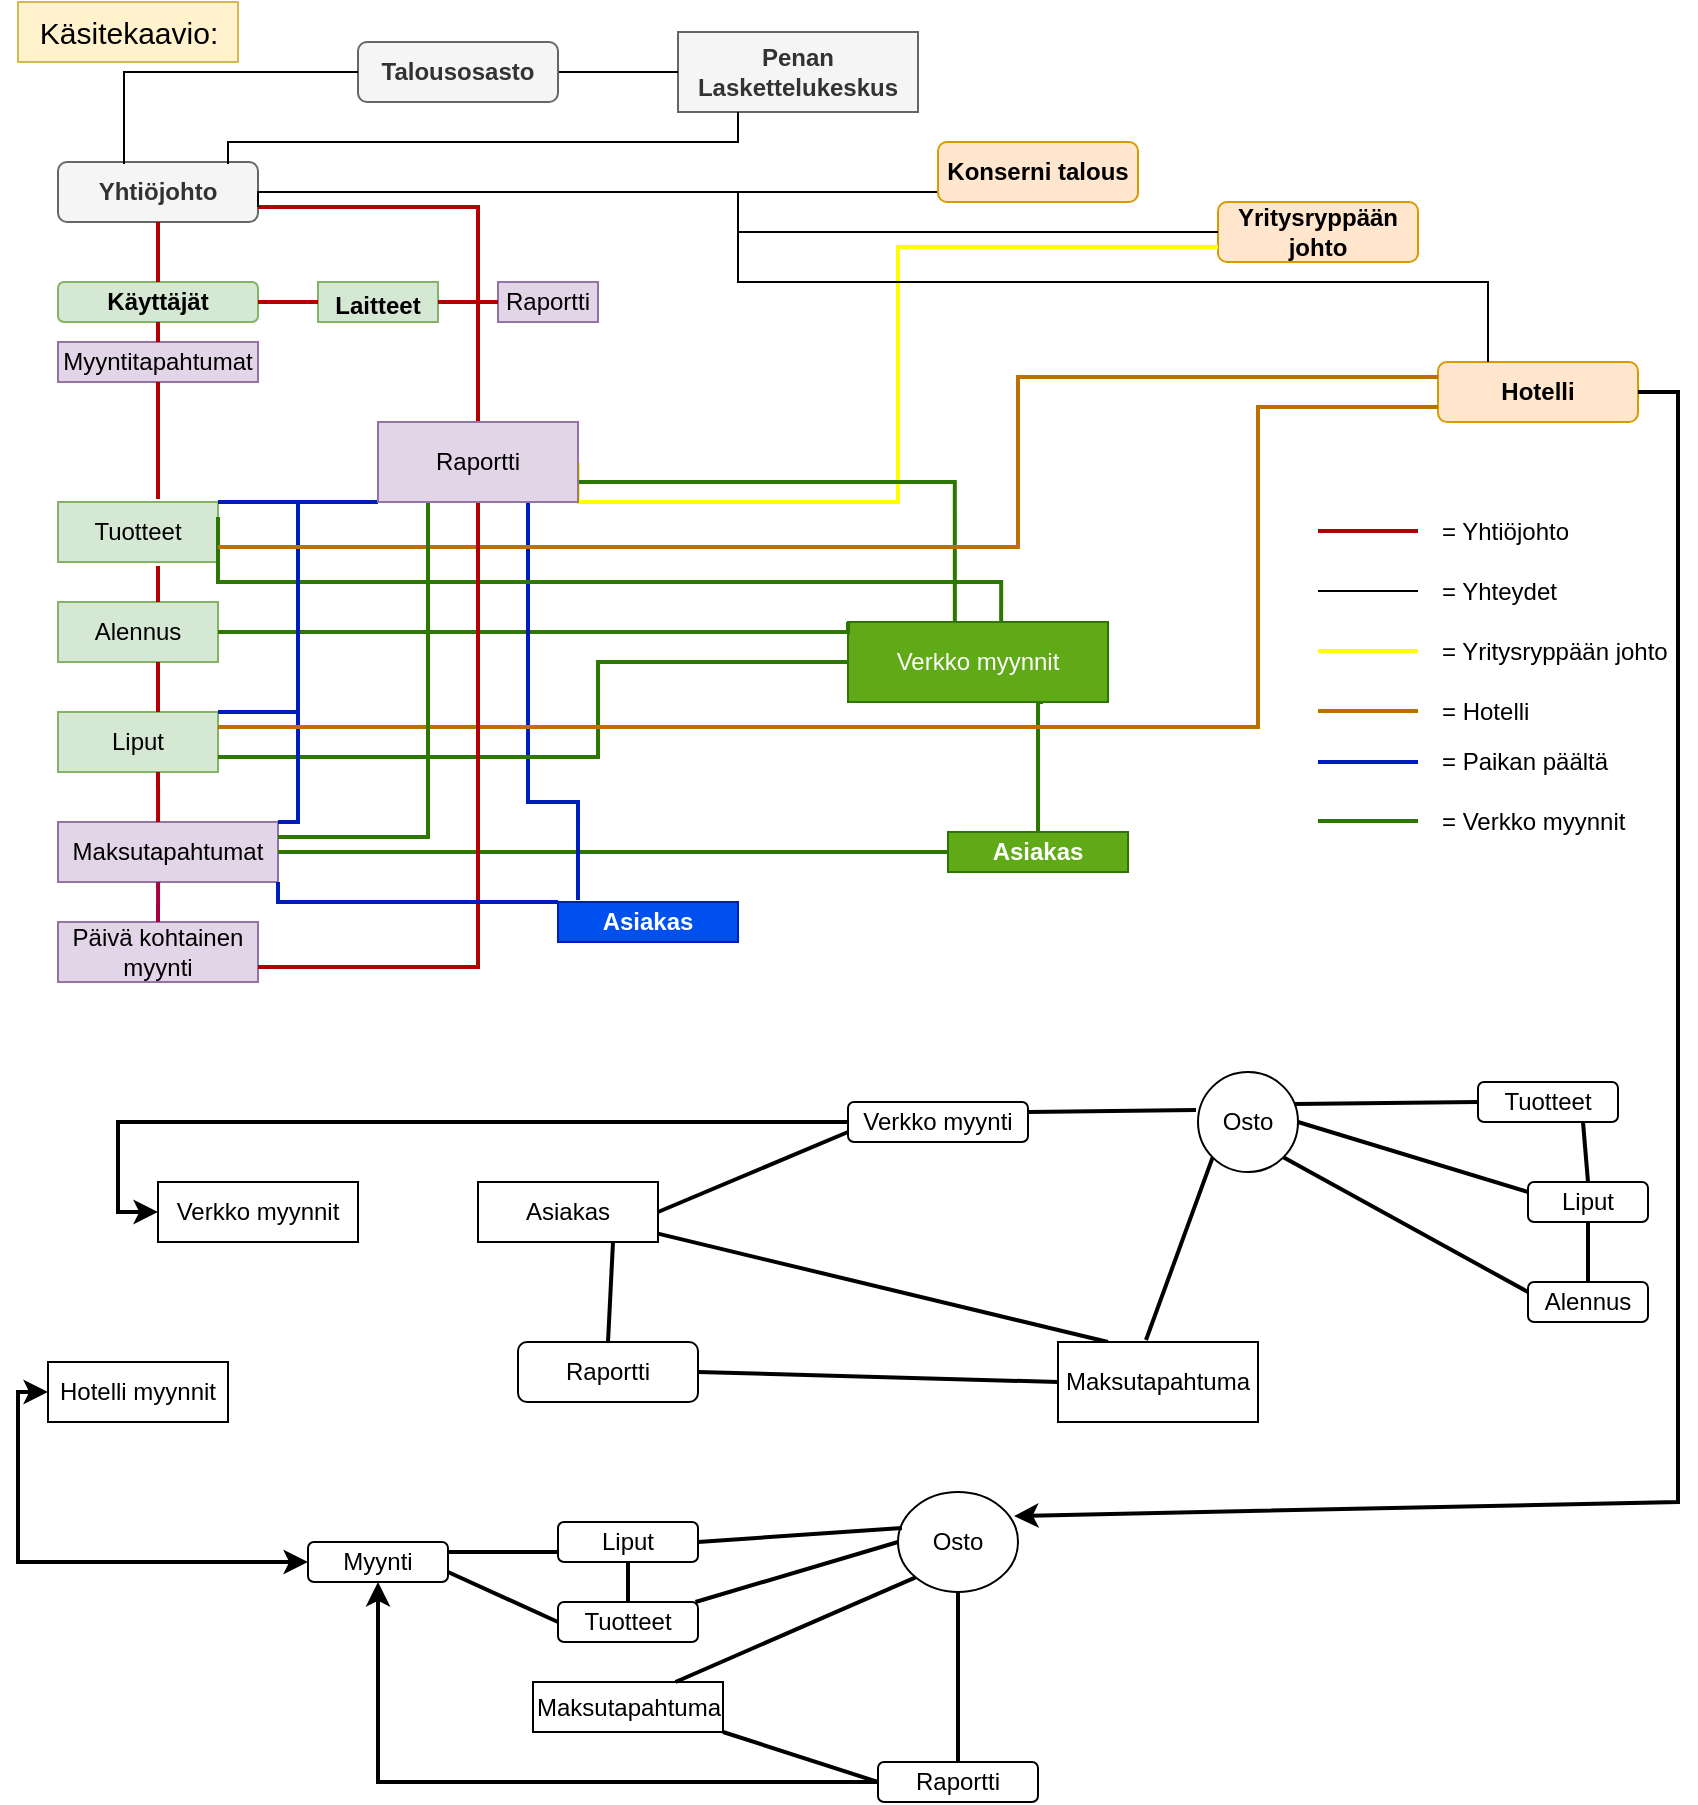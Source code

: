 <mxfile version="20.2.8" type="github">
  <diagram id="o_9UratccnNTIB895HP3" name="Page-1">
    <mxGraphModel dx="1422" dy="794" grid="1" gridSize="10" guides="1" tooltips="1" connect="1" arrows="1" fold="1" page="1" pageScale="1" pageWidth="850" pageHeight="1100" math="0" shadow="0">
      <root>
        <mxCell id="0" />
        <mxCell id="1" parent="0" />
        <mxCell id="fh2ef5qrdviW-wOhZryx-2" value="&lt;font style=&quot;vertical-align: inherit;&quot;&gt;&lt;font style=&quot;vertical-align: inherit;&quot;&gt;&lt;b&gt;Penan Laskettelukeskus&lt;/b&gt;&lt;/font&gt;&lt;/font&gt;" style="rounded=0;whiteSpace=wrap;html=1;fillColor=#f5f5f5;fontColor=#333333;strokeColor=#666666;" parent="1" vertex="1">
          <mxGeometry x="340" y="25" width="120" height="40" as="geometry" />
        </mxCell>
        <mxCell id="S78EF-QxsGxpRMr5xyI0-3" style="edgeStyle=orthogonalEdgeStyle;rounded=0;orthogonalLoop=1;jettySize=auto;html=1;exitX=1;exitY=0.5;exitDx=0;exitDy=0;entryX=0;entryY=0.75;entryDx=0;entryDy=0;strokeColor=default;strokeWidth=1;endArrow=none;endFill=0;" edge="1" parent="1" source="fh2ef5qrdviW-wOhZryx-3" target="fh2ef5qrdviW-wOhZryx-5">
          <mxGeometry relative="1" as="geometry">
            <Array as="points">
              <mxPoint x="470" y="105" />
            </Array>
          </mxGeometry>
        </mxCell>
        <mxCell id="fh2ef5qrdviW-wOhZryx-3" value="&lt;font style=&quot;vertical-align: inherit;&quot;&gt;&lt;font style=&quot;vertical-align: inherit;&quot;&gt;&lt;b&gt;Yhtiöjohto&lt;/b&gt;&lt;/font&gt;&lt;/font&gt;" style="rounded=1;whiteSpace=wrap;html=1;fillColor=#f5f5f5;strokeColor=#666666;fontColor=#333333;" parent="1" vertex="1">
          <mxGeometry x="30" y="90" width="100" height="30" as="geometry" />
        </mxCell>
        <mxCell id="S78EF-QxsGxpRMr5xyI0-2" style="edgeStyle=orthogonalEdgeStyle;rounded=0;orthogonalLoop=1;jettySize=auto;html=1;exitX=1;exitY=0.5;exitDx=0;exitDy=0;entryX=0;entryY=0.5;entryDx=0;entryDy=0;strokeColor=default;endArrow=none;endFill=0;strokeWidth=1;" edge="1" parent="1" source="fh2ef5qrdviW-wOhZryx-4" target="fh2ef5qrdviW-wOhZryx-2">
          <mxGeometry relative="1" as="geometry" />
        </mxCell>
        <mxCell id="fh2ef5qrdviW-wOhZryx-4" value="&lt;font style=&quot;vertical-align: inherit;&quot;&gt;&lt;font style=&quot;vertical-align: inherit;&quot;&gt;&lt;b&gt;Talousosasto&lt;/b&gt;&lt;/font&gt;&lt;/font&gt;" style="rounded=1;whiteSpace=wrap;html=1;fillColor=#f5f5f5;strokeColor=#666666;fontColor=#333333;" parent="1" vertex="1">
          <mxGeometry x="180" y="30" width="100" height="30" as="geometry" />
        </mxCell>
        <mxCell id="fh2ef5qrdviW-wOhZryx-5" value="&lt;b&gt;Konserni talous&lt;/b&gt;" style="rounded=1;whiteSpace=wrap;html=1;fillColor=#ffe6cc;strokeColor=#d79b00;" parent="1" vertex="1">
          <mxGeometry x="470" y="80" width="100" height="30" as="geometry" />
        </mxCell>
        <mxCell id="wKo-8l9Y7tnVMGqr3Hxs-7" value="Liput" style="rounded=0;whiteSpace=wrap;html=1;fillColor=#d5e8d4;strokeColor=#82b366;" parent="1" vertex="1">
          <mxGeometry x="30" y="365" width="80" height="30" as="geometry" />
        </mxCell>
        <mxCell id="wKo-8l9Y7tnVMGqr3Hxs-18" value="&lt;b&gt;Asiakas&lt;/b&gt;" style="rounded=0;whiteSpace=wrap;html=1;fillColor=#0050ef;strokeColor=#001DBC;fontColor=#ffffff;" parent="1" vertex="1">
          <mxGeometry x="280" y="460" width="90" height="20" as="geometry" />
        </mxCell>
        <mxCell id="wKo-8l9Y7tnVMGqr3Hxs-21" value="&lt;b style=&quot;background-color: initial;&quot;&gt;&lt;font style=&quot;vertical-align: inherit;&quot;&gt;&lt;font style=&quot;vertical-align: inherit;&quot;&gt;Yritysryppään johto&lt;/font&gt;&lt;/font&gt;&lt;/b&gt;" style="rounded=1;whiteSpace=wrap;html=1;fillColor=#ffe6cc;strokeColor=#d79b00;" parent="1" vertex="1">
          <mxGeometry x="610" y="110" width="100" height="30" as="geometry" />
        </mxCell>
        <mxCell id="wKo-8l9Y7tnVMGqr3Hxs-22" value="&lt;font style=&quot;vertical-align: inherit;&quot;&gt;&lt;font style=&quot;vertical-align: inherit;&quot;&gt;&lt;font style=&quot;vertical-align: inherit;&quot;&gt;&lt;font style=&quot;vertical-align: inherit;&quot;&gt;&lt;b&gt;Hotelli&lt;/b&gt;&lt;/font&gt;&lt;/font&gt;&lt;/font&gt;&lt;/font&gt;" style="rounded=1;whiteSpace=wrap;html=1;fillColor=#ffe6cc;strokeColor=#d79b00;" parent="1" vertex="1">
          <mxGeometry x="720" y="190" width="100" height="30" as="geometry" />
        </mxCell>
        <mxCell id="wKo-8l9Y7tnVMGqr3Hxs-23" value="&lt;font style=&quot;vertical-align: inherit; font-size: 15px;&quot;&gt;&lt;font style=&quot;vertical-align: inherit; font-size: 15px;&quot;&gt;&lt;font style=&quot;vertical-align: inherit; font-size: 15px;&quot;&gt;&lt;font style=&quot;vertical-align: inherit; font-size: 15px;&quot;&gt;Käsitekaavio:&lt;/font&gt;&lt;/font&gt;&lt;/font&gt;&lt;/font&gt;" style="text;html=1;align=center;verticalAlign=middle;resizable=0;points=[];autosize=1;strokeColor=#d6b656;fillColor=#fff2cc;" parent="1" vertex="1">
          <mxGeometry x="10" y="10" width="110" height="30" as="geometry" />
        </mxCell>
        <mxCell id="wKo-8l9Y7tnVMGqr3Hxs-31" value="&lt;b&gt;&lt;font style=&quot;font-size: 12px;&quot;&gt;Laitteet&lt;/font&gt;&lt;/b&gt;" style="rounded=0;whiteSpace=wrap;html=1;fontSize=15;fillColor=#d5e8d4;strokeColor=#82b366;" parent="1" vertex="1">
          <mxGeometry x="160" y="150" width="60" height="20" as="geometry" />
        </mxCell>
        <mxCell id="wKo-8l9Y7tnVMGqr3Hxs-57" style="edgeStyle=orthogonalEdgeStyle;rounded=0;orthogonalLoop=1;jettySize=auto;html=1;exitX=0.5;exitY=1;exitDx=0;exitDy=0;fontSize=12;" parent="1" edge="1">
          <mxGeometry relative="1" as="geometry">
            <mxPoint x="55" y="190" as="sourcePoint" />
            <mxPoint x="55" y="190" as="targetPoint" />
          </mxGeometry>
        </mxCell>
        <mxCell id="wKo-8l9Y7tnVMGqr3Hxs-63" value="&lt;b&gt;Käyttäjät&lt;/b&gt;" style="rounded=1;whiteSpace=wrap;html=1;fontSize=12;fillColor=#d5e8d4;strokeColor=#82b366;" parent="1" vertex="1">
          <mxGeometry x="30" y="150" width="100" height="20" as="geometry" />
        </mxCell>
        <mxCell id="wKo-8l9Y7tnVMGqr3Hxs-68" value="Myyntitapahtumat" style="rounded=0;whiteSpace=wrap;html=1;fontSize=12;fillColor=#e1d5e7;strokeColor=#9673a6;" parent="1" vertex="1">
          <mxGeometry x="30" y="180" width="100" height="20" as="geometry" />
        </mxCell>
        <mxCell id="S78EF-QxsGxpRMr5xyI0-6" style="edgeStyle=orthogonalEdgeStyle;rounded=0;orthogonalLoop=1;jettySize=auto;html=1;exitX=0.75;exitY=1;exitDx=0;exitDy=0;entryX=0.5;entryY=0;entryDx=0;entryDy=0;strokeColor=#2D7600;strokeWidth=2;endArrow=none;endFill=0;fillColor=#60a917;" edge="1" parent="1" source="wKo-8l9Y7tnVMGqr3Hxs-69" target="PhigeSH-98zZ38pXDgSj-61">
          <mxGeometry relative="1" as="geometry">
            <Array as="points">
              <mxPoint x="520" y="360" />
            </Array>
          </mxGeometry>
        </mxCell>
        <mxCell id="wKo-8l9Y7tnVMGqr3Hxs-69" value="&lt;font color=&quot;#ffffff&quot;&gt;Verkko myynnit&lt;/font&gt;" style="rounded=0;whiteSpace=wrap;html=1;fontSize=12;fillColor=#60a917;fontColor=#ffffff;strokeColor=#2D7600;" parent="1" vertex="1">
          <mxGeometry x="425" y="320" width="130" height="40" as="geometry" />
        </mxCell>
        <mxCell id="wKo-8l9Y7tnVMGqr3Hxs-70" value="Alennus" style="rounded=0;whiteSpace=wrap;html=1;fontSize=12;fillColor=#d5e8d4;strokeColor=#82b366;" parent="1" vertex="1">
          <mxGeometry x="30" y="310" width="80" height="30" as="geometry" />
        </mxCell>
        <mxCell id="wKo-8l9Y7tnVMGqr3Hxs-71" value="Tuotteet" style="rounded=0;whiteSpace=wrap;html=1;fontSize=12;fillColor=#d5e8d4;strokeColor=#82b366;" parent="1" vertex="1">
          <mxGeometry x="30" y="260" width="80" height="30" as="geometry" />
        </mxCell>
        <mxCell id="PhigeSH-98zZ38pXDgSj-7" value="Raportti" style="rounded=0;whiteSpace=wrap;html=1;fillColor=#e1d5e7;strokeColor=#9673a6;" parent="1" vertex="1">
          <mxGeometry x="250" y="150" width="50" height="20" as="geometry" />
        </mxCell>
        <mxCell id="PhigeSH-98zZ38pXDgSj-9" value="Maksutapahtumat" style="rounded=0;whiteSpace=wrap;html=1;fillColor=#e1d5e7;strokeColor=#9673a6;" parent="1" vertex="1">
          <mxGeometry x="30" y="420" width="110" height="30" as="geometry" />
        </mxCell>
        <mxCell id="PhigeSH-98zZ38pXDgSj-16" value="Päivä kohtainen myynti" style="rounded=0;whiteSpace=wrap;html=1;fillColor=#e1d5e7;strokeColor=#9673a6;" parent="1" vertex="1">
          <mxGeometry x="30" y="470" width="100" height="30" as="geometry" />
        </mxCell>
        <mxCell id="PhigeSH-98zZ38pXDgSj-22" value="" style="endArrow=none;html=1;rounded=0;entryX=0;entryY=0.5;entryDx=0;entryDy=0;exitX=1;exitY=0.5;exitDx=0;exitDy=0;fillColor=#e51400;strokeColor=#B20000;strokeWidth=2;" parent="1" source="wKo-8l9Y7tnVMGqr3Hxs-63" target="wKo-8l9Y7tnVMGqr3Hxs-31" edge="1">
          <mxGeometry width="50" height="50" relative="1" as="geometry">
            <mxPoint x="130" y="160" as="sourcePoint" />
            <mxPoint x="180" y="110" as="targetPoint" />
          </mxGeometry>
        </mxCell>
        <mxCell id="PhigeSH-98zZ38pXDgSj-24" value="" style="endArrow=none;html=1;rounded=0;entryX=0;entryY=0.5;entryDx=0;entryDy=0;exitX=1;exitY=0.5;exitDx=0;exitDy=0;fillColor=#e51400;strokeColor=#B20000;strokeWidth=2;" parent="1" source="wKo-8l9Y7tnVMGqr3Hxs-31" target="PhigeSH-98zZ38pXDgSj-7" edge="1">
          <mxGeometry width="50" height="50" relative="1" as="geometry">
            <mxPoint x="210" y="160" as="sourcePoint" />
            <mxPoint x="260" y="110" as="targetPoint" />
          </mxGeometry>
        </mxCell>
        <mxCell id="PhigeSH-98zZ38pXDgSj-26" value="" style="endArrow=none;html=1;rounded=0;exitX=0.5;exitY=0;exitDx=0;exitDy=0;entryX=0.5;entryY=1;entryDx=0;entryDy=0;fillColor=#e51400;strokeColor=#B20000;strokeWidth=2;" parent="1" source="wKo-8l9Y7tnVMGqr3Hxs-68" target="wKo-8l9Y7tnVMGqr3Hxs-63" edge="1">
          <mxGeometry width="50" height="50" relative="1" as="geometry">
            <mxPoint x="30" y="220" as="sourcePoint" />
            <mxPoint x="80" y="170" as="targetPoint" />
          </mxGeometry>
        </mxCell>
        <mxCell id="PhigeSH-98zZ38pXDgSj-27" value="" style="endArrow=none;html=1;rounded=0;entryX=0.5;entryY=1;entryDx=0;entryDy=0;exitX=0.625;exitY=-0.05;exitDx=0;exitDy=0;exitPerimeter=0;fillColor=#e51400;strokeColor=#B20000;strokeWidth=2;" parent="1" source="wKo-8l9Y7tnVMGqr3Hxs-71" target="wKo-8l9Y7tnVMGqr3Hxs-68" edge="1">
          <mxGeometry width="50" height="50" relative="1" as="geometry">
            <mxPoint x="80" y="240" as="sourcePoint" />
            <mxPoint x="80" y="210" as="targetPoint" />
          </mxGeometry>
        </mxCell>
        <mxCell id="PhigeSH-98zZ38pXDgSj-34" value="" style="endArrow=none;html=1;rounded=0;exitX=0.625;exitY=0;exitDx=0;exitDy=0;exitPerimeter=0;fillColor=#e51400;strokeColor=#B20000;entryX=0.625;entryY=1.067;entryDx=0;entryDy=0;entryPerimeter=0;strokeWidth=2;" parent="1" source="wKo-8l9Y7tnVMGqr3Hxs-70" target="wKo-8l9Y7tnVMGqr3Hxs-71" edge="1">
          <mxGeometry width="50" height="50" relative="1" as="geometry">
            <mxPoint x="30" y="290" as="sourcePoint" />
            <mxPoint x="80" y="240" as="targetPoint" />
          </mxGeometry>
        </mxCell>
        <mxCell id="PhigeSH-98zZ38pXDgSj-37" value="" style="endArrow=none;html=1;rounded=0;entryX=0.625;entryY=1;entryDx=0;entryDy=0;entryPerimeter=0;exitX=0.625;exitY=0;exitDx=0;exitDy=0;exitPerimeter=0;fillColor=#e51400;strokeColor=#B20000;strokeWidth=2;" parent="1" source="wKo-8l9Y7tnVMGqr3Hxs-7" target="wKo-8l9Y7tnVMGqr3Hxs-70" edge="1">
          <mxGeometry width="50" height="50" relative="1" as="geometry">
            <mxPoint x="80" y="320" as="sourcePoint" />
            <mxPoint x="80" y="280" as="targetPoint" />
          </mxGeometry>
        </mxCell>
        <mxCell id="PhigeSH-98zZ38pXDgSj-40" value="" style="endArrow=none;html=1;rounded=0;entryX=0.625;entryY=1;entryDx=0;entryDy=0;entryPerimeter=0;exitX=0.455;exitY=0;exitDx=0;exitDy=0;exitPerimeter=0;fillColor=#e51400;strokeColor=#B20000;strokeWidth=2;" parent="1" source="PhigeSH-98zZ38pXDgSj-9" target="wKo-8l9Y7tnVMGqr3Hxs-7" edge="1">
          <mxGeometry width="50" height="50" relative="1" as="geometry">
            <mxPoint x="80" y="410" as="sourcePoint" />
            <mxPoint x="120" y="340" as="targetPoint" />
          </mxGeometry>
        </mxCell>
        <mxCell id="PhigeSH-98zZ38pXDgSj-42" value="" style="endArrow=none;html=1;rounded=0;exitX=0;exitY=1;exitDx=0;exitDy=0;entryX=1;entryY=0;entryDx=0;entryDy=0;fillColor=#0050ef;strokeColor=#001DBC;strokeWidth=2;entryPerimeter=0;edgeStyle=orthogonalEdgeStyle;" parent="1" source="PhigeSH-98zZ38pXDgSj-8" target="wKo-8l9Y7tnVMGqr3Hxs-71" edge="1">
          <mxGeometry width="50" height="50" relative="1" as="geometry">
            <mxPoint x="60" y="280" as="sourcePoint" />
            <mxPoint x="110" y="230" as="targetPoint" />
            <Array as="points">
              <mxPoint x="130" y="260" />
              <mxPoint x="130" y="260" />
            </Array>
          </mxGeometry>
        </mxCell>
        <mxCell id="PhigeSH-98zZ38pXDgSj-44" value="" style="endArrow=none;html=1;rounded=0;exitX=1;exitY=0;exitDx=0;exitDy=0;entryX=0;entryY=1;entryDx=0;entryDy=0;fillColor=#0050ef;strokeColor=#001DBC;strokeWidth=2;edgeStyle=orthogonalEdgeStyle;" parent="1" source="wKo-8l9Y7tnVMGqr3Hxs-7" target="PhigeSH-98zZ38pXDgSj-8" edge="1">
          <mxGeometry width="50" height="50" relative="1" as="geometry">
            <mxPoint x="110" y="300" as="sourcePoint" />
            <mxPoint x="160" y="250" as="targetPoint" />
            <Array as="points">
              <mxPoint x="150" y="365" />
              <mxPoint x="150" y="260" />
            </Array>
          </mxGeometry>
        </mxCell>
        <mxCell id="PhigeSH-98zZ38pXDgSj-47" value="" style="endArrow=none;html=1;rounded=0;exitX=0.85;exitY=0.033;exitDx=0;exitDy=0;exitPerimeter=0;edgeStyle=orthogonalEdgeStyle;entryX=0.25;entryY=1;entryDx=0;entryDy=0;" parent="1" source="fh2ef5qrdviW-wOhZryx-3" target="fh2ef5qrdviW-wOhZryx-2" edge="1">
          <mxGeometry width="50" height="50" relative="1" as="geometry">
            <mxPoint x="100" y="80" as="sourcePoint" />
            <mxPoint x="320" y="30" as="targetPoint" />
            <Array as="points">
              <mxPoint x="115" y="80" />
              <mxPoint x="370" y="80" />
            </Array>
          </mxGeometry>
        </mxCell>
        <mxCell id="PhigeSH-98zZ38pXDgSj-49" value="" style="endArrow=none;html=1;rounded=0;exitX=0.33;exitY=0.033;exitDx=0;exitDy=0;entryX=0;entryY=0.5;entryDx=0;entryDy=0;exitPerimeter=0;edgeStyle=orthogonalEdgeStyle;" parent="1" source="fh2ef5qrdviW-wOhZryx-3" target="fh2ef5qrdviW-wOhZryx-4" edge="1">
          <mxGeometry width="50" height="50" relative="1" as="geometry">
            <mxPoint x="150" y="140" as="sourcePoint" />
            <mxPoint x="200" y="90" as="targetPoint" />
          </mxGeometry>
        </mxCell>
        <mxCell id="PhigeSH-98zZ38pXDgSj-50" value="" style="endArrow=none;html=1;rounded=0;exitX=0.5;exitY=0;exitDx=0;exitDy=0;entryX=0.5;entryY=1;entryDx=0;entryDy=0;fillColor=#e51400;strokeColor=#B20000;strokeWidth=2;" parent="1" source="wKo-8l9Y7tnVMGqr3Hxs-63" target="fh2ef5qrdviW-wOhZryx-3" edge="1">
          <mxGeometry width="50" height="50" relative="1" as="geometry">
            <mxPoint x="30" y="160" as="sourcePoint" />
            <mxPoint x="80" y="110" as="targetPoint" />
          </mxGeometry>
        </mxCell>
        <mxCell id="PhigeSH-98zZ38pXDgSj-51" value="" style="endArrow=none;html=1;rounded=0;exitX=1;exitY=0.5;exitDx=0;exitDy=0;entryX=0;entryY=0.5;entryDx=0;entryDy=0;fillColor=#60a917;strokeColor=#2D7600;strokeWidth=2;edgeStyle=orthogonalEdgeStyle;" parent="1" source="PhigeSH-98zZ38pXDgSj-9" target="PhigeSH-98zZ38pXDgSj-61" edge="1">
          <mxGeometry width="50" height="50" relative="1" as="geometry">
            <mxPoint x="360" y="350" as="sourcePoint" />
            <mxPoint x="370" y="310" as="targetPoint" />
          </mxGeometry>
        </mxCell>
        <mxCell id="PhigeSH-98zZ38pXDgSj-52" value="" style="endArrow=none;html=1;rounded=0;exitX=1;exitY=0.5;exitDx=0;exitDy=0;entryX=0;entryY=0;entryDx=0;entryDy=0;fillColor=#60a917;strokeColor=#2D7600;strokeWidth=2;edgeStyle=orthogonalEdgeStyle;" parent="1" source="wKo-8l9Y7tnVMGqr3Hxs-70" target="wKo-8l9Y7tnVMGqr3Hxs-69" edge="1">
          <mxGeometry width="50" height="50" relative="1" as="geometry">
            <mxPoint x="370" y="360" as="sourcePoint" />
            <mxPoint x="420" y="310" as="targetPoint" />
            <Array as="points">
              <mxPoint x="425" y="325" />
            </Array>
          </mxGeometry>
        </mxCell>
        <mxCell id="PhigeSH-98zZ38pXDgSj-54" value="" style="endArrow=none;html=1;rounded=0;entryX=0.111;entryY=-0.05;entryDx=0;entryDy=0;exitX=0.75;exitY=1;exitDx=0;exitDy=0;fillColor=#0050ef;strokeColor=#001DBC;strokeWidth=2;entryPerimeter=0;edgeStyle=orthogonalEdgeStyle;" parent="1" source="PhigeSH-98zZ38pXDgSj-8" target="wKo-8l9Y7tnVMGqr3Hxs-18" edge="1">
          <mxGeometry width="50" height="50" relative="1" as="geometry">
            <mxPoint x="220" y="280" as="sourcePoint" />
            <mxPoint x="410" y="360" as="targetPoint" />
            <Array as="points">
              <mxPoint x="265" y="410" />
              <mxPoint x="290" y="410" />
            </Array>
          </mxGeometry>
        </mxCell>
        <mxCell id="PhigeSH-98zZ38pXDgSj-56" value="" style="endArrow=none;html=1;rounded=0;entryX=0.589;entryY=0;entryDx=0;entryDy=0;entryPerimeter=0;fillColor=#60a917;strokeColor=#2D7600;strokeWidth=2;startArrow=none;exitX=1;exitY=0.25;exitDx=0;exitDy=0;edgeStyle=orthogonalEdgeStyle;" parent="1" source="wKo-8l9Y7tnVMGqr3Hxs-71" target="wKo-8l9Y7tnVMGqr3Hxs-69" edge="1">
          <mxGeometry width="50" height="50" relative="1" as="geometry">
            <mxPoint x="290" y="200" as="sourcePoint" />
            <mxPoint x="430" y="310" as="targetPoint" />
            <Array as="points">
              <mxPoint x="110" y="300" />
              <mxPoint x="502" y="300" />
            </Array>
          </mxGeometry>
        </mxCell>
        <mxCell id="PhigeSH-98zZ38pXDgSj-57" value="" style="endArrow=none;html=1;rounded=0;exitX=1;exitY=0.75;exitDx=0;exitDy=0;entryX=0;entryY=0.5;entryDx=0;entryDy=0;fillColor=#60a917;strokeColor=#2D7600;strokeWidth=2;edgeStyle=orthogonalEdgeStyle;" parent="1" source="wKo-8l9Y7tnVMGqr3Hxs-7" target="wKo-8l9Y7tnVMGqr3Hxs-69" edge="1">
          <mxGeometry width="50" height="50" relative="1" as="geometry">
            <mxPoint x="360" y="360" as="sourcePoint" />
            <mxPoint x="410" y="310" as="targetPoint" />
            <Array as="points">
              <mxPoint x="300" y="388" />
              <mxPoint x="300" y="340" />
            </Array>
          </mxGeometry>
        </mxCell>
        <mxCell id="PhigeSH-98zZ38pXDgSj-58" value="" style="endArrow=none;html=1;rounded=0;exitX=1;exitY=0;exitDx=0;exitDy=0;entryX=0;entryY=1;entryDx=0;entryDy=0;fillColor=#0050ef;strokeColor=#001DBC;strokeWidth=2;edgeStyle=orthogonalEdgeStyle;" parent="1" source="PhigeSH-98zZ38pXDgSj-9" target="PhigeSH-98zZ38pXDgSj-8" edge="1">
          <mxGeometry width="50" height="50" relative="1" as="geometry">
            <mxPoint x="130" y="320" as="sourcePoint" />
            <mxPoint x="180" y="280" as="targetPoint" />
            <Array as="points">
              <mxPoint x="150" y="420" />
              <mxPoint x="150" y="260" />
            </Array>
          </mxGeometry>
        </mxCell>
        <mxCell id="PhigeSH-98zZ38pXDgSj-59" value="" style="endArrow=none;html=1;rounded=0;exitX=0.5;exitY=0;exitDx=0;exitDy=0;fillColor=#e51400;strokeColor=#B20000;strokeWidth=2;edgeStyle=orthogonalEdgeStyle;entryX=1;entryY=0.75;entryDx=0;entryDy=0;" parent="1" source="PhigeSH-98zZ38pXDgSj-8" target="fh2ef5qrdviW-wOhZryx-3" edge="1">
          <mxGeometry width="50" height="50" relative="1" as="geometry">
            <mxPoint x="240" y="160" as="sourcePoint" />
            <mxPoint x="240" y="190" as="targetPoint" />
          </mxGeometry>
        </mxCell>
        <mxCell id="PhigeSH-98zZ38pXDgSj-60" value="" style="endArrow=none;html=1;rounded=0;exitX=1;exitY=0.5;exitDx=0;exitDy=0;entryX=0;entryY=0.75;entryDx=0;entryDy=0;fillColor=#ffff88;strokeColor=#FFFF00;strokeWidth=2;edgeStyle=orthogonalEdgeStyle;" parent="1" source="PhigeSH-98zZ38pXDgSj-8" target="wKo-8l9Y7tnVMGqr3Hxs-21" edge="1">
          <mxGeometry width="50" height="50" relative="1" as="geometry">
            <mxPoint x="590" y="170" as="sourcePoint" />
            <mxPoint x="640" y="120" as="targetPoint" />
            <Array as="points">
              <mxPoint x="290" y="260" />
              <mxPoint x="450" y="260" />
              <mxPoint x="450" y="133" />
            </Array>
          </mxGeometry>
        </mxCell>
        <mxCell id="PhigeSH-98zZ38pXDgSj-61" value="&lt;b&gt;Asiakas&lt;/b&gt;" style="rounded=0;whiteSpace=wrap;html=1;fillColor=#60a917;fontColor=#ffffff;strokeColor=#2D7600;" parent="1" vertex="1">
          <mxGeometry x="475" y="425" width="90" height="20" as="geometry" />
        </mxCell>
        <mxCell id="PhigeSH-98zZ38pXDgSj-62" value="" style="endArrow=none;html=1;rounded=0;exitX=1;exitY=0.75;exitDx=0;exitDy=0;entryX=0.411;entryY=0;entryDx=0;entryDy=0;entryPerimeter=0;fillColor=#60a917;strokeColor=#2D7600;strokeWidth=2;edgeStyle=orthogonalEdgeStyle;" parent="1" source="PhigeSH-98zZ38pXDgSj-8" target="wKo-8l9Y7tnVMGqr3Hxs-69" edge="1">
          <mxGeometry width="50" height="50" relative="1" as="geometry">
            <mxPoint x="370" y="360" as="sourcePoint" />
            <mxPoint x="420" y="310" as="targetPoint" />
          </mxGeometry>
        </mxCell>
        <mxCell id="PhigeSH-98zZ38pXDgSj-63" value="" style="endArrow=none;html=1;rounded=0;entryX=0;entryY=0.75;entryDx=0;entryDy=0;exitX=1;exitY=0.25;exitDx=0;exitDy=0;fillColor=#f0a30a;strokeColor=#BD7000;strokeWidth=2;edgeStyle=orthogonalEdgeStyle;" parent="1" source="wKo-8l9Y7tnVMGqr3Hxs-7" target="wKo-8l9Y7tnVMGqr3Hxs-22" edge="1">
          <mxGeometry width="50" height="50" relative="1" as="geometry">
            <mxPoint x="400" y="290" as="sourcePoint" />
            <mxPoint x="450" y="240" as="targetPoint" />
            <Array as="points">
              <mxPoint x="630" y="373" />
              <mxPoint x="630" y="213" />
            </Array>
          </mxGeometry>
        </mxCell>
        <mxCell id="PhigeSH-98zZ38pXDgSj-64" value="" style="endArrow=none;html=1;rounded=0;entryX=0;entryY=0.25;entryDx=0;entryDy=0;exitX=1;exitY=0.75;exitDx=0;exitDy=0;fillColor=#f0a30a;strokeColor=#BD7000;strokeWidth=2;edgeStyle=orthogonalEdgeStyle;" parent="1" source="wKo-8l9Y7tnVMGqr3Hxs-71" target="wKo-8l9Y7tnVMGqr3Hxs-22" edge="1">
          <mxGeometry width="50" height="50" relative="1" as="geometry">
            <mxPoint x="440" y="240" as="sourcePoint" />
            <mxPoint x="450" y="240" as="targetPoint" />
            <Array as="points">
              <mxPoint x="510" y="283" />
              <mxPoint x="510" y="198" />
            </Array>
          </mxGeometry>
        </mxCell>
        <mxCell id="PhigeSH-98zZ38pXDgSj-67" value="" style="endArrow=none;html=1;rounded=0;exitX=1;exitY=0.5;exitDx=0;exitDy=0;edgeStyle=orthogonalEdgeStyle;" parent="1" source="fh2ef5qrdviW-wOhZryx-3" target="wKo-8l9Y7tnVMGqr3Hxs-21" edge="1">
          <mxGeometry width="50" height="50" relative="1" as="geometry">
            <mxPoint x="590" y="170" as="sourcePoint" />
            <mxPoint x="640" y="120" as="targetPoint" />
          </mxGeometry>
        </mxCell>
        <mxCell id="PhigeSH-98zZ38pXDgSj-68" value="" style="endArrow=none;html=1;rounded=0;exitX=1;exitY=0.75;exitDx=0;exitDy=0;entryX=0.25;entryY=0;entryDx=0;entryDy=0;strokeColor=#000000;edgeStyle=orthogonalEdgeStyle;" parent="1" source="fh2ef5qrdviW-wOhZryx-3" target="wKo-8l9Y7tnVMGqr3Hxs-22" edge="1">
          <mxGeometry width="50" height="50" relative="1" as="geometry">
            <mxPoint x="690" y="240" as="sourcePoint" />
            <mxPoint x="740" y="200" as="targetPoint" />
            <Array as="points">
              <mxPoint x="130" y="105" />
              <mxPoint x="370" y="105" />
              <mxPoint x="370" y="150" />
              <mxPoint x="745" y="150" />
            </Array>
          </mxGeometry>
        </mxCell>
        <mxCell id="PhigeSH-98zZ38pXDgSj-71" value="" style="endArrow=none;html=1;rounded=0;strokeWidth=2;fontColor=#FFFFFF;fillColor=#0050ef;strokeColor=#001DBC;" parent="1" edge="1">
          <mxGeometry width="50" height="50" relative="1" as="geometry">
            <mxPoint x="660" y="390" as="sourcePoint" />
            <mxPoint x="710" y="390" as="targetPoint" />
          </mxGeometry>
        </mxCell>
        <mxCell id="PhigeSH-98zZ38pXDgSj-72" value="&lt;font color=&quot;#000000&quot;&gt;= Paikan päältä&lt;/font&gt;" style="text;html=1;strokeColor=none;fillColor=none;align=left;verticalAlign=middle;whiteSpace=wrap;rounded=0;fontColor=#FFFFFF;" parent="1" vertex="1">
          <mxGeometry x="720" y="375" width="90" height="30" as="geometry" />
        </mxCell>
        <mxCell id="PhigeSH-98zZ38pXDgSj-73" value="" style="endArrow=none;html=1;rounded=0;strokeWidth=2;fontColor=#000000;fillColor=#60a917;strokeColor=#2D7600;" parent="1" edge="1">
          <mxGeometry width="50" height="50" relative="1" as="geometry">
            <mxPoint x="660" y="419.5" as="sourcePoint" />
            <mxPoint x="710" y="419.5" as="targetPoint" />
          </mxGeometry>
        </mxCell>
        <mxCell id="PhigeSH-98zZ38pXDgSj-74" value="= Verkko myynnit" style="text;html=1;strokeColor=none;fillColor=none;align=left;verticalAlign=middle;whiteSpace=wrap;rounded=0;fontColor=#000000;" parent="1" vertex="1">
          <mxGeometry x="720" y="405" width="100" height="30" as="geometry" />
        </mxCell>
        <mxCell id="PhigeSH-98zZ38pXDgSj-75" value="" style="endArrow=none;html=1;rounded=0;strokeWidth=2;fontColor=#000000;fillColor=#e51400;strokeColor=#B20000;" parent="1" edge="1">
          <mxGeometry width="50" height="50" relative="1" as="geometry">
            <mxPoint x="660" y="274.5" as="sourcePoint" />
            <mxPoint x="710" y="274.5" as="targetPoint" />
            <Array as="points">
              <mxPoint x="680" y="274.5" />
            </Array>
          </mxGeometry>
        </mxCell>
        <mxCell id="PhigeSH-98zZ38pXDgSj-76" value="= Yhtiöjohto" style="text;html=1;strokeColor=none;fillColor=none;align=left;verticalAlign=middle;whiteSpace=wrap;rounded=0;fontColor=#000000;" parent="1" vertex="1">
          <mxGeometry x="720" y="260" width="80" height="30" as="geometry" />
        </mxCell>
        <mxCell id="PhigeSH-98zZ38pXDgSj-77" value="" style="endArrow=none;html=1;rounded=0;strokeWidth=2;fontColor=#000000;fillColor=#f0a30a;strokeColor=#BD7000;" parent="1" edge="1">
          <mxGeometry width="50" height="50" relative="1" as="geometry">
            <mxPoint x="660" y="364.5" as="sourcePoint" />
            <mxPoint x="710" y="364.5" as="targetPoint" />
          </mxGeometry>
        </mxCell>
        <mxCell id="PhigeSH-98zZ38pXDgSj-78" value="= Hotelli" style="text;html=1;strokeColor=none;fillColor=none;align=left;verticalAlign=middle;whiteSpace=wrap;rounded=0;fontColor=#000000;" parent="1" vertex="1">
          <mxGeometry x="720" y="350" width="90" height="30" as="geometry" />
        </mxCell>
        <mxCell id="PhigeSH-98zZ38pXDgSj-79" value="" style="endArrow=none;html=1;rounded=0;strokeColor=#A50040;strokeWidth=2;fontColor=#000000;exitX=0.5;exitY=0;exitDx=0;exitDy=0;entryX=0.455;entryY=1;entryDx=0;entryDy=0;entryPerimeter=0;" parent="1" source="PhigeSH-98zZ38pXDgSj-16" target="PhigeSH-98zZ38pXDgSj-9" edge="1">
          <mxGeometry width="50" height="50" relative="1" as="geometry">
            <mxPoint x="30" y="430" as="sourcePoint" />
            <mxPoint x="80" y="380" as="targetPoint" />
          </mxGeometry>
        </mxCell>
        <mxCell id="PhigeSH-98zZ38pXDgSj-82" value="" style="endArrow=none;html=1;rounded=0;strokeColor=#B20000;strokeWidth=2;fontColor=#000000;exitX=1;exitY=0.75;exitDx=0;exitDy=0;fillColor=#e51400;entryX=0.5;entryY=1;entryDx=0;entryDy=0;edgeStyle=orthogonalEdgeStyle;" parent="1" source="PhigeSH-98zZ38pXDgSj-16" target="PhigeSH-98zZ38pXDgSj-8" edge="1">
          <mxGeometry width="50" height="50" relative="1" as="geometry">
            <mxPoint x="160" y="330" as="sourcePoint" />
            <mxPoint x="210" y="280" as="targetPoint" />
          </mxGeometry>
        </mxCell>
        <mxCell id="PhigeSH-98zZ38pXDgSj-84" value="" style="endArrow=none;html=1;rounded=0;strokeColor=#000000;strokeWidth=1;fontColor=#000000;" parent="1" edge="1">
          <mxGeometry width="50" height="50" relative="1" as="geometry">
            <mxPoint x="660" y="304.5" as="sourcePoint" />
            <mxPoint x="710" y="304.5" as="targetPoint" />
            <Array as="points">
              <mxPoint x="690" y="304.5" />
            </Array>
          </mxGeometry>
        </mxCell>
        <mxCell id="PhigeSH-98zZ38pXDgSj-85" value="= Yhteydet" style="text;html=1;strokeColor=none;fillColor=none;align=left;verticalAlign=middle;whiteSpace=wrap;rounded=0;fontColor=#000000;" parent="1" vertex="1">
          <mxGeometry x="720" y="290" width="90" height="30" as="geometry" />
        </mxCell>
        <mxCell id="PhigeSH-98zZ38pXDgSj-88" value="" style="endArrow=none;html=1;rounded=0;strokeColor=#FFFF00;strokeWidth=2;fontColor=#000000;" parent="1" edge="1">
          <mxGeometry width="50" height="50" relative="1" as="geometry">
            <mxPoint x="660" y="334.5" as="sourcePoint" />
            <mxPoint x="710" y="334.5" as="targetPoint" />
            <Array as="points">
              <mxPoint x="680" y="334.5" />
            </Array>
          </mxGeometry>
        </mxCell>
        <mxCell id="PhigeSH-98zZ38pXDgSj-89" value="= Yritysryppään johto" style="text;html=1;strokeColor=none;fillColor=none;align=left;verticalAlign=middle;whiteSpace=wrap;rounded=0;fontColor=#000000;" parent="1" vertex="1">
          <mxGeometry x="720" y="320" width="120" height="30" as="geometry" />
        </mxCell>
        <mxCell id="cxN2-gE-vDgpPjRlspKN-3" value="" style="endArrow=none;html=1;rounded=0;exitX=1;exitY=1;exitDx=0;exitDy=0;strokeWidth=2;fillColor=#0050ef;strokeColor=#001DBC;entryX=0;entryY=0;entryDx=0;entryDy=0;edgeStyle=orthogonalEdgeStyle;" parent="1" source="PhigeSH-98zZ38pXDgSj-9" target="wKo-8l9Y7tnVMGqr3Hxs-18" edge="1">
          <mxGeometry width="50" height="50" relative="1" as="geometry">
            <mxPoint x="160" y="470" as="sourcePoint" />
            <mxPoint x="210" y="420" as="targetPoint" />
            <Array as="points">
              <mxPoint x="140" y="460" />
            </Array>
          </mxGeometry>
        </mxCell>
        <mxCell id="cxN2-gE-vDgpPjRlspKN-4" value="" style="endArrow=none;html=1;rounded=0;strokeWidth=2;exitX=1;exitY=0.25;exitDx=0;exitDy=0;fillColor=#60a917;strokeColor=#2D7600;entryX=0.25;entryY=1;entryDx=0;entryDy=0;edgeStyle=orthogonalEdgeStyle;" parent="1" source="PhigeSH-98zZ38pXDgSj-9" target="PhigeSH-98zZ38pXDgSj-8" edge="1">
          <mxGeometry width="50" height="50" relative="1" as="geometry">
            <mxPoint x="180" y="300" as="sourcePoint" />
            <mxPoint x="200" y="280" as="targetPoint" />
          </mxGeometry>
        </mxCell>
        <mxCell id="PhigeSH-98zZ38pXDgSj-8" value="Raportti" style="rounded=0;whiteSpace=wrap;html=1;fillColor=#e1d5e7;strokeColor=#9673a6;" parent="1" vertex="1">
          <mxGeometry x="190" y="220" width="100" height="40" as="geometry" />
        </mxCell>
        <mxCell id="cxN2-gE-vDgpPjRlspKN-8" value="Tuotteet" style="rounded=1;whiteSpace=wrap;html=1;" parent="1" vertex="1">
          <mxGeometry x="740" y="550" width="70" height="20" as="geometry" />
        </mxCell>
        <mxCell id="cxN2-gE-vDgpPjRlspKN-9" value="Alennus" style="rounded=1;whiteSpace=wrap;html=1;" parent="1" vertex="1">
          <mxGeometry x="765" y="650" width="60" height="20" as="geometry" />
        </mxCell>
        <mxCell id="cxN2-gE-vDgpPjRlspKN-10" value="Liput" style="rounded=1;whiteSpace=wrap;html=1;" parent="1" vertex="1">
          <mxGeometry x="765" y="600" width="60" height="20" as="geometry" />
        </mxCell>
        <mxCell id="cxN2-gE-vDgpPjRlspKN-15" value="Raportti" style="rounded=1;whiteSpace=wrap;html=1;" parent="1" vertex="1">
          <mxGeometry x="260" y="680" width="90" height="30" as="geometry" />
        </mxCell>
        <mxCell id="cxN2-gE-vDgpPjRlspKN-36" style="edgeStyle=orthogonalEdgeStyle;rounded=0;orthogonalLoop=1;jettySize=auto;html=1;entryX=0;entryY=0.5;entryDx=0;entryDy=0;strokeWidth=2;" parent="1" source="cxN2-gE-vDgpPjRlspKN-16" target="cxN2-gE-vDgpPjRlspKN-37" edge="1">
          <mxGeometry relative="1" as="geometry" />
        </mxCell>
        <mxCell id="cxN2-gE-vDgpPjRlspKN-16" value="Verkko myynti" style="rounded=1;whiteSpace=wrap;html=1;" parent="1" vertex="1">
          <mxGeometry x="425" y="560" width="90" height="20" as="geometry" />
        </mxCell>
        <mxCell id="cxN2-gE-vDgpPjRlspKN-18" value="Asiakas" style="rounded=0;whiteSpace=wrap;html=1;" parent="1" vertex="1">
          <mxGeometry x="240" y="600" width="90" height="30" as="geometry" />
        </mxCell>
        <mxCell id="cxN2-gE-vDgpPjRlspKN-24" value="" style="endArrow=none;html=1;rounded=0;strokeWidth=2;entryX=0;entryY=0.75;entryDx=0;entryDy=0;exitX=1;exitY=0.5;exitDx=0;exitDy=0;" parent="1" source="cxN2-gE-vDgpPjRlspKN-18" target="cxN2-gE-vDgpPjRlspKN-16" edge="1">
          <mxGeometry width="50" height="50" relative="1" as="geometry">
            <mxPoint x="400" y="660" as="sourcePoint" />
            <mxPoint x="450" y="610" as="targetPoint" />
          </mxGeometry>
        </mxCell>
        <mxCell id="cxN2-gE-vDgpPjRlspKN-26" value="" style="endArrow=none;html=1;rounded=0;strokeWidth=2;entryX=0;entryY=0.5;entryDx=0;entryDy=0;exitX=0.96;exitY=0.32;exitDx=0;exitDy=0;exitPerimeter=0;" parent="1" source="cxN2-gE-vDgpPjRlspKN-49" target="cxN2-gE-vDgpPjRlspKN-8" edge="1">
          <mxGeometry width="50" height="50" relative="1" as="geometry">
            <mxPoint x="630" y="565" as="sourcePoint" />
            <mxPoint x="450" y="610" as="targetPoint" />
          </mxGeometry>
        </mxCell>
        <mxCell id="cxN2-gE-vDgpPjRlspKN-30" value="" style="endArrow=none;html=1;rounded=0;strokeWidth=2;entryX=0;entryY=1;entryDx=0;entryDy=0;exitX=0.44;exitY=-0.025;exitDx=0;exitDy=0;exitPerimeter=0;" parent="1" source="cxN2-gE-vDgpPjRlspKN-45" target="cxN2-gE-vDgpPjRlspKN-49" edge="1">
          <mxGeometry width="50" height="50" relative="1" as="geometry">
            <mxPoint x="537.5" y="690" as="sourcePoint" />
            <mxPoint x="600" y="580" as="targetPoint" />
          </mxGeometry>
        </mxCell>
        <mxCell id="cxN2-gE-vDgpPjRlspKN-31" value="" style="endArrow=none;html=1;rounded=0;strokeWidth=2;entryX=0;entryY=0.5;entryDx=0;entryDy=0;exitX=1;exitY=0.5;exitDx=0;exitDy=0;" parent="1" source="cxN2-gE-vDgpPjRlspKN-15" target="cxN2-gE-vDgpPjRlspKN-45" edge="1">
          <mxGeometry width="50" height="50" relative="1" as="geometry">
            <mxPoint x="400" y="660" as="sourcePoint" />
            <mxPoint x="485" y="697.5" as="targetPoint" />
          </mxGeometry>
        </mxCell>
        <mxCell id="cxN2-gE-vDgpPjRlspKN-32" value="" style="endArrow=none;html=1;rounded=0;strokeWidth=2;entryX=0.75;entryY=1;entryDx=0;entryDy=0;exitX=0.5;exitY=0;exitDx=0;exitDy=0;" parent="1" source="cxN2-gE-vDgpPjRlspKN-15" target="cxN2-gE-vDgpPjRlspKN-18" edge="1">
          <mxGeometry width="50" height="50" relative="1" as="geometry">
            <mxPoint x="400" y="660" as="sourcePoint" />
            <mxPoint x="450" y="610" as="targetPoint" />
          </mxGeometry>
        </mxCell>
        <mxCell id="cxN2-gE-vDgpPjRlspKN-33" value="" style="endArrow=none;html=1;rounded=0;strokeWidth=2;entryX=0;entryY=0.25;entryDx=0;entryDy=0;exitX=1;exitY=0.5;exitDx=0;exitDy=0;" parent="1" source="cxN2-gE-vDgpPjRlspKN-49" target="cxN2-gE-vDgpPjRlspKN-10" edge="1">
          <mxGeometry width="50" height="50" relative="1" as="geometry">
            <mxPoint x="630" y="570" as="sourcePoint" />
            <mxPoint x="500" y="600" as="targetPoint" />
          </mxGeometry>
        </mxCell>
        <mxCell id="cxN2-gE-vDgpPjRlspKN-34" value="" style="endArrow=none;html=1;rounded=0;strokeWidth=2;entryX=0;entryY=0.25;entryDx=0;entryDy=0;exitX=1;exitY=1;exitDx=0;exitDy=0;" parent="1" source="cxN2-gE-vDgpPjRlspKN-49" target="cxN2-gE-vDgpPjRlspKN-9" edge="1">
          <mxGeometry width="50" height="50" relative="1" as="geometry">
            <mxPoint x="640" y="580" as="sourcePoint" />
            <mxPoint x="450" y="510" as="targetPoint" />
          </mxGeometry>
        </mxCell>
        <mxCell id="cxN2-gE-vDgpPjRlspKN-35" value="" style="endArrow=none;html=1;rounded=0;strokeWidth=2;entryX=0.25;entryY=0;entryDx=0;entryDy=0;" parent="1" source="cxN2-gE-vDgpPjRlspKN-18" target="cxN2-gE-vDgpPjRlspKN-45" edge="1">
          <mxGeometry width="50" height="50" relative="1" as="geometry">
            <mxPoint x="400" y="560" as="sourcePoint" />
            <mxPoint x="511.25" y="690" as="targetPoint" />
          </mxGeometry>
        </mxCell>
        <mxCell id="cxN2-gE-vDgpPjRlspKN-37" value="Verkko myynnit" style="rounded=0;whiteSpace=wrap;html=1;" parent="1" vertex="1">
          <mxGeometry x="80" y="600" width="100" height="30" as="geometry" />
        </mxCell>
        <mxCell id="cxN2-gE-vDgpPjRlspKN-43" value="" style="endArrow=none;html=1;rounded=0;strokeWidth=2;entryX=-0.02;entryY=0.38;entryDx=0;entryDy=0;exitX=1;exitY=0.25;exitDx=0;exitDy=0;entryPerimeter=0;" parent="1" source="cxN2-gE-vDgpPjRlspKN-16" target="cxN2-gE-vDgpPjRlspKN-49" edge="1">
          <mxGeometry width="50" height="50" relative="1" as="geometry">
            <mxPoint x="400" y="560" as="sourcePoint" />
            <mxPoint x="570" y="570" as="targetPoint" />
          </mxGeometry>
        </mxCell>
        <mxCell id="cxN2-gE-vDgpPjRlspKN-45" value="Maksutapahtuma" style="rounded=0;whiteSpace=wrap;html=1;" parent="1" vertex="1">
          <mxGeometry x="530" y="680" width="100" height="40" as="geometry" />
        </mxCell>
        <mxCell id="cxN2-gE-vDgpPjRlspKN-46" value="" style="endArrow=none;html=1;rounded=0;strokeWidth=2;entryX=0.75;entryY=1;entryDx=0;entryDy=0;exitX=0.5;exitY=0;exitDx=0;exitDy=0;" parent="1" source="cxN2-gE-vDgpPjRlspKN-10" target="cxN2-gE-vDgpPjRlspKN-8" edge="1">
          <mxGeometry width="50" height="50" relative="1" as="geometry">
            <mxPoint x="400" y="560" as="sourcePoint" />
            <mxPoint x="450" y="510" as="targetPoint" />
          </mxGeometry>
        </mxCell>
        <mxCell id="cxN2-gE-vDgpPjRlspKN-47" value="" style="endArrow=none;html=1;rounded=0;strokeWidth=2;entryX=0.5;entryY=1;entryDx=0;entryDy=0;exitX=0.5;exitY=0;exitDx=0;exitDy=0;" parent="1" source="cxN2-gE-vDgpPjRlspKN-9" target="cxN2-gE-vDgpPjRlspKN-10" edge="1">
          <mxGeometry width="50" height="50" relative="1" as="geometry">
            <mxPoint x="400" y="560" as="sourcePoint" />
            <mxPoint x="450" y="510" as="targetPoint" />
          </mxGeometry>
        </mxCell>
        <mxCell id="cxN2-gE-vDgpPjRlspKN-49" value="Osto" style="ellipse;whiteSpace=wrap;html=1;aspect=fixed;" parent="1" vertex="1">
          <mxGeometry x="600" y="545" width="50" height="50" as="geometry" />
        </mxCell>
        <mxCell id="cxN2-gE-vDgpPjRlspKN-51" value="Hotelli myynnit" style="rounded=0;whiteSpace=wrap;html=1;" parent="1" vertex="1">
          <mxGeometry x="25" y="690" width="90" height="30" as="geometry" />
        </mxCell>
        <mxCell id="cxN2-gE-vDgpPjRlspKN-52" value="Liput" style="rounded=1;whiteSpace=wrap;html=1;" parent="1" vertex="1">
          <mxGeometry x="280" y="770" width="70" height="20" as="geometry" />
        </mxCell>
        <mxCell id="cxN2-gE-vDgpPjRlspKN-53" value="Tuotteet" style="rounded=1;whiteSpace=wrap;html=1;" parent="1" vertex="1">
          <mxGeometry x="280" y="810" width="70" height="20" as="geometry" />
        </mxCell>
        <mxCell id="cxN2-gE-vDgpPjRlspKN-71" style="edgeStyle=none;rounded=0;orthogonalLoop=1;jettySize=auto;html=1;strokeWidth=2;entryX=0.967;entryY=0.24;entryDx=0;entryDy=0;entryPerimeter=0;exitX=1;exitY=0.5;exitDx=0;exitDy=0;" parent="1" source="wKo-8l9Y7tnVMGqr3Hxs-22" target="cxN2-gE-vDgpPjRlspKN-54" edge="1">
          <mxGeometry relative="1" as="geometry">
            <mxPoint x="840" y="780" as="targetPoint" />
            <Array as="points">
              <mxPoint x="840" y="205" />
              <mxPoint x="840" y="760" />
            </Array>
          </mxGeometry>
        </mxCell>
        <mxCell id="cxN2-gE-vDgpPjRlspKN-54" value="Osto" style="ellipse;whiteSpace=wrap;html=1;" parent="1" vertex="1">
          <mxGeometry x="450" y="755" width="60" height="50" as="geometry" />
        </mxCell>
        <mxCell id="cxN2-gE-vDgpPjRlspKN-56" value="Myynti" style="rounded=1;whiteSpace=wrap;html=1;" parent="1" vertex="1">
          <mxGeometry x="155" y="780" width="70" height="20" as="geometry" />
        </mxCell>
        <mxCell id="cxN2-gE-vDgpPjRlspKN-57" value="" style="endArrow=none;html=1;rounded=0;strokeWidth=2;entryX=0;entryY=0.75;entryDx=0;entryDy=0;exitX=1;exitY=0.25;exitDx=0;exitDy=0;" parent="1" source="cxN2-gE-vDgpPjRlspKN-56" target="cxN2-gE-vDgpPjRlspKN-52" edge="1">
          <mxGeometry width="50" height="50" relative="1" as="geometry">
            <mxPoint x="400" y="660" as="sourcePoint" />
            <mxPoint x="450" y="610" as="targetPoint" />
          </mxGeometry>
        </mxCell>
        <mxCell id="cxN2-gE-vDgpPjRlspKN-58" value="" style="endArrow=none;html=1;rounded=0;strokeWidth=2;entryX=0;entryY=0.5;entryDx=0;entryDy=0;exitX=1;exitY=0.75;exitDx=0;exitDy=0;" parent="1" source="cxN2-gE-vDgpPjRlspKN-56" target="cxN2-gE-vDgpPjRlspKN-53" edge="1">
          <mxGeometry width="50" height="50" relative="1" as="geometry">
            <mxPoint x="400" y="660" as="sourcePoint" />
            <mxPoint x="450" y="610" as="targetPoint" />
          </mxGeometry>
        </mxCell>
        <mxCell id="cxN2-gE-vDgpPjRlspKN-59" value="" style="endArrow=none;html=1;rounded=0;strokeWidth=2;entryX=0.033;entryY=0.36;entryDx=0;entryDy=0;entryPerimeter=0;exitX=1;exitY=0.5;exitDx=0;exitDy=0;" parent="1" source="cxN2-gE-vDgpPjRlspKN-52" target="cxN2-gE-vDgpPjRlspKN-54" edge="1">
          <mxGeometry width="50" height="50" relative="1" as="geometry">
            <mxPoint x="400" y="660" as="sourcePoint" />
            <mxPoint x="450" y="610" as="targetPoint" />
          </mxGeometry>
        </mxCell>
        <mxCell id="cxN2-gE-vDgpPjRlspKN-60" value="" style="endArrow=none;html=1;rounded=0;strokeWidth=2;entryX=0;entryY=0.5;entryDx=0;entryDy=0;" parent="1" source="cxN2-gE-vDgpPjRlspKN-53" target="cxN2-gE-vDgpPjRlspKN-54" edge="1">
          <mxGeometry width="50" height="50" relative="1" as="geometry">
            <mxPoint x="400" y="660" as="sourcePoint" />
            <mxPoint x="450" y="610" as="targetPoint" />
          </mxGeometry>
        </mxCell>
        <mxCell id="cxN2-gE-vDgpPjRlspKN-62" value="Maksutapahtuma" style="rounded=0;whiteSpace=wrap;html=1;" parent="1" vertex="1">
          <mxGeometry x="267.5" y="850" width="95" height="25" as="geometry" />
        </mxCell>
        <mxCell id="cxN2-gE-vDgpPjRlspKN-63" value="" style="endArrow=none;html=1;rounded=0;strokeWidth=2;entryX=0;entryY=1;entryDx=0;entryDy=0;exitX=0.75;exitY=0;exitDx=0;exitDy=0;" parent="1" source="cxN2-gE-vDgpPjRlspKN-62" target="cxN2-gE-vDgpPjRlspKN-54" edge="1">
          <mxGeometry width="50" height="50" relative="1" as="geometry">
            <mxPoint x="400" y="760" as="sourcePoint" />
            <mxPoint x="450" y="710" as="targetPoint" />
          </mxGeometry>
        </mxCell>
        <mxCell id="cxN2-gE-vDgpPjRlspKN-79" style="edgeStyle=none;rounded=0;orthogonalLoop=1;jettySize=auto;html=1;entryX=0.5;entryY=1;entryDx=0;entryDy=0;strokeWidth=2;" parent="1" source="cxN2-gE-vDgpPjRlspKN-64" target="cxN2-gE-vDgpPjRlspKN-56" edge="1">
          <mxGeometry relative="1" as="geometry">
            <Array as="points">
              <mxPoint x="190" y="900" />
            </Array>
          </mxGeometry>
        </mxCell>
        <mxCell id="cxN2-gE-vDgpPjRlspKN-64" value="Raportti" style="rounded=1;whiteSpace=wrap;html=1;" parent="1" vertex="1">
          <mxGeometry x="440" y="890" width="80" height="20" as="geometry" />
        </mxCell>
        <mxCell id="cxN2-gE-vDgpPjRlspKN-65" value="" style="endArrow=none;html=1;rounded=0;strokeWidth=2;entryX=1;entryY=1;entryDx=0;entryDy=0;exitX=0;exitY=0.5;exitDx=0;exitDy=0;" parent="1" source="cxN2-gE-vDgpPjRlspKN-64" target="cxN2-gE-vDgpPjRlspKN-62" edge="1">
          <mxGeometry width="50" height="50" relative="1" as="geometry">
            <mxPoint x="400" y="760" as="sourcePoint" />
            <mxPoint x="450" y="710" as="targetPoint" />
          </mxGeometry>
        </mxCell>
        <mxCell id="cxN2-gE-vDgpPjRlspKN-75" value="" style="endArrow=none;html=1;rounded=0;strokeWidth=2;entryX=0.5;entryY=1;entryDx=0;entryDy=0;exitX=0.5;exitY=0;exitDx=0;exitDy=0;" parent="1" source="cxN2-gE-vDgpPjRlspKN-53" target="cxN2-gE-vDgpPjRlspKN-52" edge="1">
          <mxGeometry width="50" height="50" relative="1" as="geometry">
            <mxPoint x="400" y="820" as="sourcePoint" />
            <mxPoint x="450" y="770" as="targetPoint" />
          </mxGeometry>
        </mxCell>
        <mxCell id="cxN2-gE-vDgpPjRlspKN-78" value="" style="endArrow=none;html=1;rounded=0;strokeWidth=2;entryX=0.5;entryY=1;entryDx=0;entryDy=0;exitX=0.5;exitY=0;exitDx=0;exitDy=0;" parent="1" source="cxN2-gE-vDgpPjRlspKN-64" target="cxN2-gE-vDgpPjRlspKN-54" edge="1">
          <mxGeometry width="50" height="50" relative="1" as="geometry">
            <mxPoint x="400" y="820" as="sourcePoint" />
            <mxPoint x="450" y="770" as="targetPoint" />
          </mxGeometry>
        </mxCell>
        <mxCell id="cxN2-gE-vDgpPjRlspKN-80" value="" style="endArrow=classic;startArrow=classic;html=1;rounded=0;strokeWidth=2;exitX=0;exitY=0.5;exitDx=0;exitDy=0;" parent="1" source="cxN2-gE-vDgpPjRlspKN-51" edge="1">
          <mxGeometry width="50" height="50" relative="1" as="geometry">
            <mxPoint x="105" y="840" as="sourcePoint" />
            <mxPoint x="155" y="790" as="targetPoint" />
            <Array as="points">
              <mxPoint x="10" y="705" />
              <mxPoint x="10" y="790" />
            </Array>
          </mxGeometry>
        </mxCell>
      </root>
    </mxGraphModel>
  </diagram>
</mxfile>
